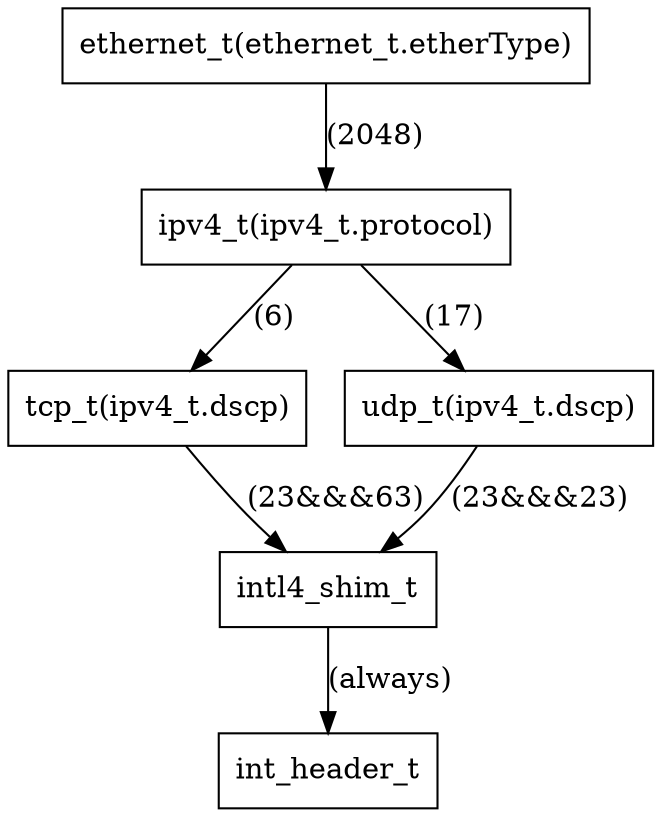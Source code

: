 digraph Transition{

ethernet_t ["shape" = rectangle, "label" = "ethernet_t(ethernet_t.etherType)"]

ipv4_t ["shape" = rectangle, "label" = "ipv4_t(ipv4_t.protocol)"]

intl4_shim_t ["shape" = rectangle, "label" = "intl4_shim_t"]

int_header_t ["shape" = rectangle, "label" = "int_header_t"]

tcp_t ["shape" = rectangle, "label" = "tcp_t(ipv4_t.dscp)"]

udp_t ["shape" = rectangle, "label" = "udp_t(ipv4_t.dscp)"]

ethernet_t -> ipv4_t ["shape" = rectangle, "label" = "(2048)"]

intl4_shim_t -> int_header_t ["shape" = rectangle, "label" = "(always)"]

ipv4_t -> tcp_t ["shape" = rectangle, "label" = "(6)"]

ipv4_t -> udp_t ["shape" = rectangle, "label" = "(17)"]

tcp_t -> intl4_shim_t ["shape" = rectangle, "label" = "(23&&&63)"]

udp_t -> intl4_shim_t ["shape" = rectangle, "label" = "(23&&&23)"]

}

